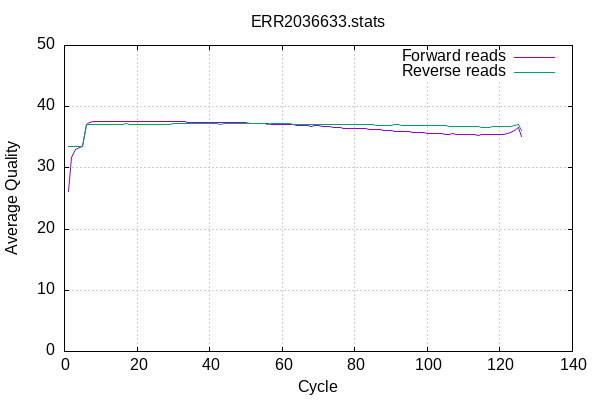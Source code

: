 
            set terminal png size 600,400 truecolor
            set output "ERR2036633-quals.png"
            set grid xtics ytics y2tics back lc rgb "#cccccc"
            set ylabel "Average Quality"
            set xlabel "Cycle"
            set yrange [0:50]
            set title "ERR2036633.stats" noenhanced
            plot '-' using 1:2 with lines title 'Forward reads' , '-' using 1:2 with lines title 'Reverse reads'
        1	26.08
2	31.74
3	32.93
4	33.35
5	33.46
6	37.04
7	37.46
8	37.53
9	37.59
10	37.57
11	37.60
12	37.59
13	37.59
14	37.61
15	37.59
16	37.57
17	37.57
18	37.58
19	37.58
20	37.58
21	37.58
22	37.57
23	37.56
24	37.57
25	37.57
26	37.55
27	37.54
28	37.54
29	37.53
30	37.53
31	37.52
32	37.51
33	37.51
34	37.49
35	37.47
36	37.49
37	37.49
38	37.46
39	37.42
40	37.44
41	37.45
42	37.43
43	37.42
44	37.41
45	37.41
46	37.39
47	37.38
48	37.38
49	37.37
50	37.36
51	37.33
52	37.32
53	37.31
54	37.29
55	37.23
56	37.19
57	37.07
58	37.13
59	37.12
60	37.08
61	37.03
62	37.04
63	37.03
64	36.97
65	36.96
66	36.91
67	36.85
68	36.84
69	36.87
70	36.87
71	36.81
72	36.74
73	36.70
74	36.62
75	36.58
76	36.57
77	36.51
78	36.43
79	36.49
80	36.47
81	36.37
82	36.40
83	36.36
84	36.32
85	36.34
86	36.32
87	36.29
88	36.18
89	36.18
90	36.06
91	35.96
92	35.89
93	35.99
94	35.99
95	35.91
96	35.85
97	35.82
98	35.73
99	35.72
100	35.65
101	35.67
102	35.68
103	35.66
104	35.55
105	35.49
106	35.47
107	35.65
108	35.53
109	35.52
110	35.41
111	35.45
112	35.47
113	35.41
114	35.37
115	35.42
116	35.42
117	35.51
118	35.51
119	35.47
120	35.48
121	35.51
122	35.58
123	35.82
124	36.09
125	36.61
126	35.18
end
1	33.43
2	33.47
3	33.47
4	33.42
5	33.49
6	37.11
7	37.14
8	37.16
9	37.16
10	37.11
11	37.13
12	37.17
13	37.07
14	37.11
15	37.11
16	37.11
17	37.18
18	37.11
19	37.11
20	37.09
21	37.11
22	37.14
23	37.15
24	37.13
25	37.14
26	37.14
27	37.15
28	37.14
29	37.12
30	37.21
31	37.18
32	37.22
33	37.23
34	37.19
35	37.18
36	37.22
37	37.24
38	37.25
39	37.25
40	37.24
41	37.24
42	37.24
43	37.17
44	37.21
45	37.21
46	37.23
47	37.23
48	37.23
49	37.23
50	37.22
51	37.22
52	37.21
53	37.22
54	37.19
55	37.21
56	37.11
57	37.19
58	37.21
59	37.19
60	37.19
61	37.18
62	37.18
63	37.12
64	37.15
65	37.16
66	37.16
67	37.17
68	37.15
69	37.16
70	37.15
71	37.15
72	37.12
73	37.12
74	37.13
75	37.13
76	37.11
77	37.11
78	37.09
79	37.09
80	37.10
81	37.09
82	37.09
83	37.06
84	37.06
85	37.04
86	36.98
87	36.97
88	36.96
89	36.99
90	36.97
91	37.01
92	37.01
93	37.00
94	37.00
95	36.98
96	36.97
97	36.93
98	36.94
99	36.94
100	36.89
101	36.86
102	36.86
103	36.86
104	36.86
105	36.85
106	36.84
107	36.82
108	36.81
109	36.80
110	36.82
111	36.78
112	36.75
113	36.70
114	36.75
115	36.68
116	36.67
117	36.67
118	36.69
119	36.72
120	36.74
121	36.76
122	36.70
123	36.78
124	36.89
125	37.08
126	36.18
end
